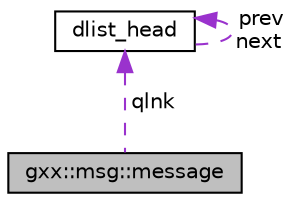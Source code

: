 digraph "gxx::msg::message"
{
  edge [fontname="Helvetica",fontsize="10",labelfontname="Helvetica",labelfontsize="10"];
  node [fontname="Helvetica",fontsize="10",shape=record];
  Node1 [label="gxx::msg::message",height=0.2,width=0.4,color="black", fillcolor="grey75", style="filled", fontcolor="black"];
  Node2 -> Node1 [dir="back",color="darkorchid3",fontsize="10",style="dashed",label=" qlnk" ];
  Node2 [label="dlist_head",height=0.2,width=0.4,color="black", fillcolor="white", style="filled",URL="$structdlist__head.html"];
  Node2 -> Node2 [dir="back",color="darkorchid3",fontsize="10",style="dashed",label=" prev\nnext" ];
}
